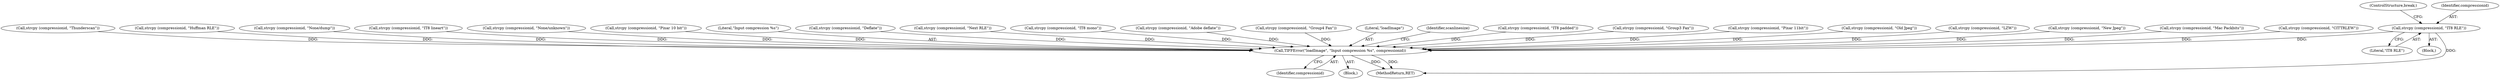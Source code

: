 digraph "0_libtiff_83a4b92815ea04969d494416eaae3d4c6b338e4a#diff-c8b4b355f9b5c06d585b23138e1c185f_5@API" {
"1000377" [label="(Call,strcpy (compressionid, \"IT8 RLE\"))"];
"1000416" [label="(Call,TIFFError(\"loadImage\", \"Input compression %s\", compressionid))"];
"1000367" [label="(Call,strcpy (compressionid, \"Thunderscan\"))"];
"1000322" [label="(Call,strcpy (compressionid, \"Huffman RLE\"))"];
"1000317" [label="(Call,strcpy (compressionid, \"None/dump\"))"];
"1000387" [label="(Call,strcpy (compressionid, \"IT8 lineart\"))"];
"1000412" [label="(Call,strcpy (compressionid, \"None/unknown\"))"];
"1000419" [label="(Identifier,compressionid)"];
"1000392" [label="(Call,strcpy (compressionid, \"Pixar 10 bit\"))"];
"1000418" [label="(Literal,\"Input compression %s\")"];
"1000132" [label="(Block,)"];
"1000379" [label="(Literal,\"IT8 RLE\")"];
"1000402" [label="(Call,strcpy (compressionid, \"Deflate\"))"];
"1000380" [label="(ControlStructure,break;)"];
"1000352" [label="(Call,strcpy (compressionid, \"Next RLE\"))"];
"1000315" [label="(Block,)"];
"1000378" [label="(Identifier,compressionid)"];
"1000382" [label="(Call,strcpy (compressionid, \"IT8 mono\"))"];
"1000407" [label="(Call,strcpy (compressionid, \"Adobe deflate\"))"];
"1000332" [label="(Call,strcpy (compressionid, \"Group4 Fax\"))"];
"1000417" [label="(Literal,\"loadImage\")"];
"1000421" [label="(Identifier,scanlinesize)"];
"1000416" [label="(Call,TIFFError(\"loadImage\", \"Input compression %s\", compressionid))"];
"1000372" [label="(Call,strcpy (compressionid, \"IT8 padded\"))"];
"1000327" [label="(Call,strcpy (compressionid, \"Group3 Fax\"))"];
"1001187" [label="(MethodReturn,RET)"];
"1000397" [label="(Call,strcpy (compressionid, \"Pixar 11bit\"))"];
"1000342" [label="(Call,strcpy (compressionid, \"Old Jpeg\"))"];
"1000377" [label="(Call,strcpy (compressionid, \"IT8 RLE\"))"];
"1000337" [label="(Call,strcpy (compressionid, \"LZW\"))"];
"1000347" [label="(Call,strcpy (compressionid, \"New Jpeg\"))"];
"1000362" [label="(Call,strcpy (compressionid, \"Mac Packbits\"))"];
"1000357" [label="(Call,strcpy (compressionid, \"CITTRLEW\"))"];
"1000377" -> "1000315"  [label="AST: "];
"1000377" -> "1000379"  [label="CFG: "];
"1000378" -> "1000377"  [label="AST: "];
"1000379" -> "1000377"  [label="AST: "];
"1000380" -> "1000377"  [label="CFG: "];
"1000377" -> "1001187"  [label="DDG: "];
"1000377" -> "1000416"  [label="DDG: "];
"1000416" -> "1000132"  [label="AST: "];
"1000416" -> "1000419"  [label="CFG: "];
"1000417" -> "1000416"  [label="AST: "];
"1000418" -> "1000416"  [label="AST: "];
"1000419" -> "1000416"  [label="AST: "];
"1000421" -> "1000416"  [label="CFG: "];
"1000416" -> "1001187"  [label="DDG: "];
"1000416" -> "1001187"  [label="DDG: "];
"1000332" -> "1000416"  [label="DDG: "];
"1000382" -> "1000416"  [label="DDG: "];
"1000397" -> "1000416"  [label="DDG: "];
"1000337" -> "1000416"  [label="DDG: "];
"1000372" -> "1000416"  [label="DDG: "];
"1000322" -> "1000416"  [label="DDG: "];
"1000362" -> "1000416"  [label="DDG: "];
"1000342" -> "1000416"  [label="DDG: "];
"1000317" -> "1000416"  [label="DDG: "];
"1000407" -> "1000416"  [label="DDG: "];
"1000367" -> "1000416"  [label="DDG: "];
"1000352" -> "1000416"  [label="DDG: "];
"1000347" -> "1000416"  [label="DDG: "];
"1000392" -> "1000416"  [label="DDG: "];
"1000387" -> "1000416"  [label="DDG: "];
"1000327" -> "1000416"  [label="DDG: "];
"1000402" -> "1000416"  [label="DDG: "];
"1000412" -> "1000416"  [label="DDG: "];
"1000357" -> "1000416"  [label="DDG: "];
}
